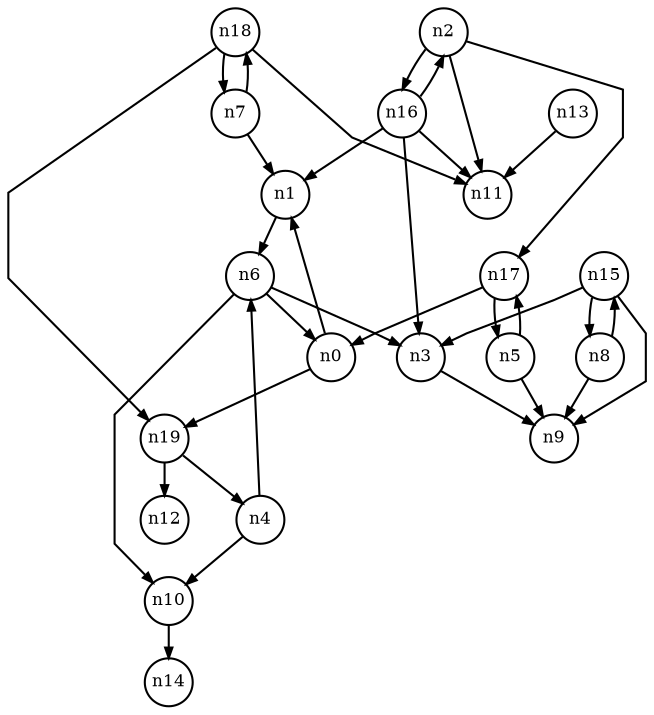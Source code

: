 digraph G{
splines=polyline;
ranksep=0.22;
nodesep=0.22;
nodesize=0.16;
fontsize=8
edge [arrowsize=0.5]
node [fontsize=8 shape=circle width=0.32 fixedsize=shape];

n1 -> n6
n0 -> n1
n0 -> n19
n19 -> n12
n19 -> n4
n2 -> n11
n2 -> n17
n2 -> n16
n17 -> n0
n17 -> n5
n3 -> n9
n6 -> n0
n6 -> n3
n6 -> n10
n4 -> n6
n4 -> n10
n10 -> n14
n5 -> n9
n5 -> n17
n7 -> n1
n7 -> n18
n8 -> n9
n8 -> n15
n13 -> n11
n15 -> n3
n15 -> n8
n15 -> n9
n16 -> n1
n16 -> n2
n16 -> n3
n16 -> n11
n18 -> n7
n18 -> n11
n18 -> n19
}
